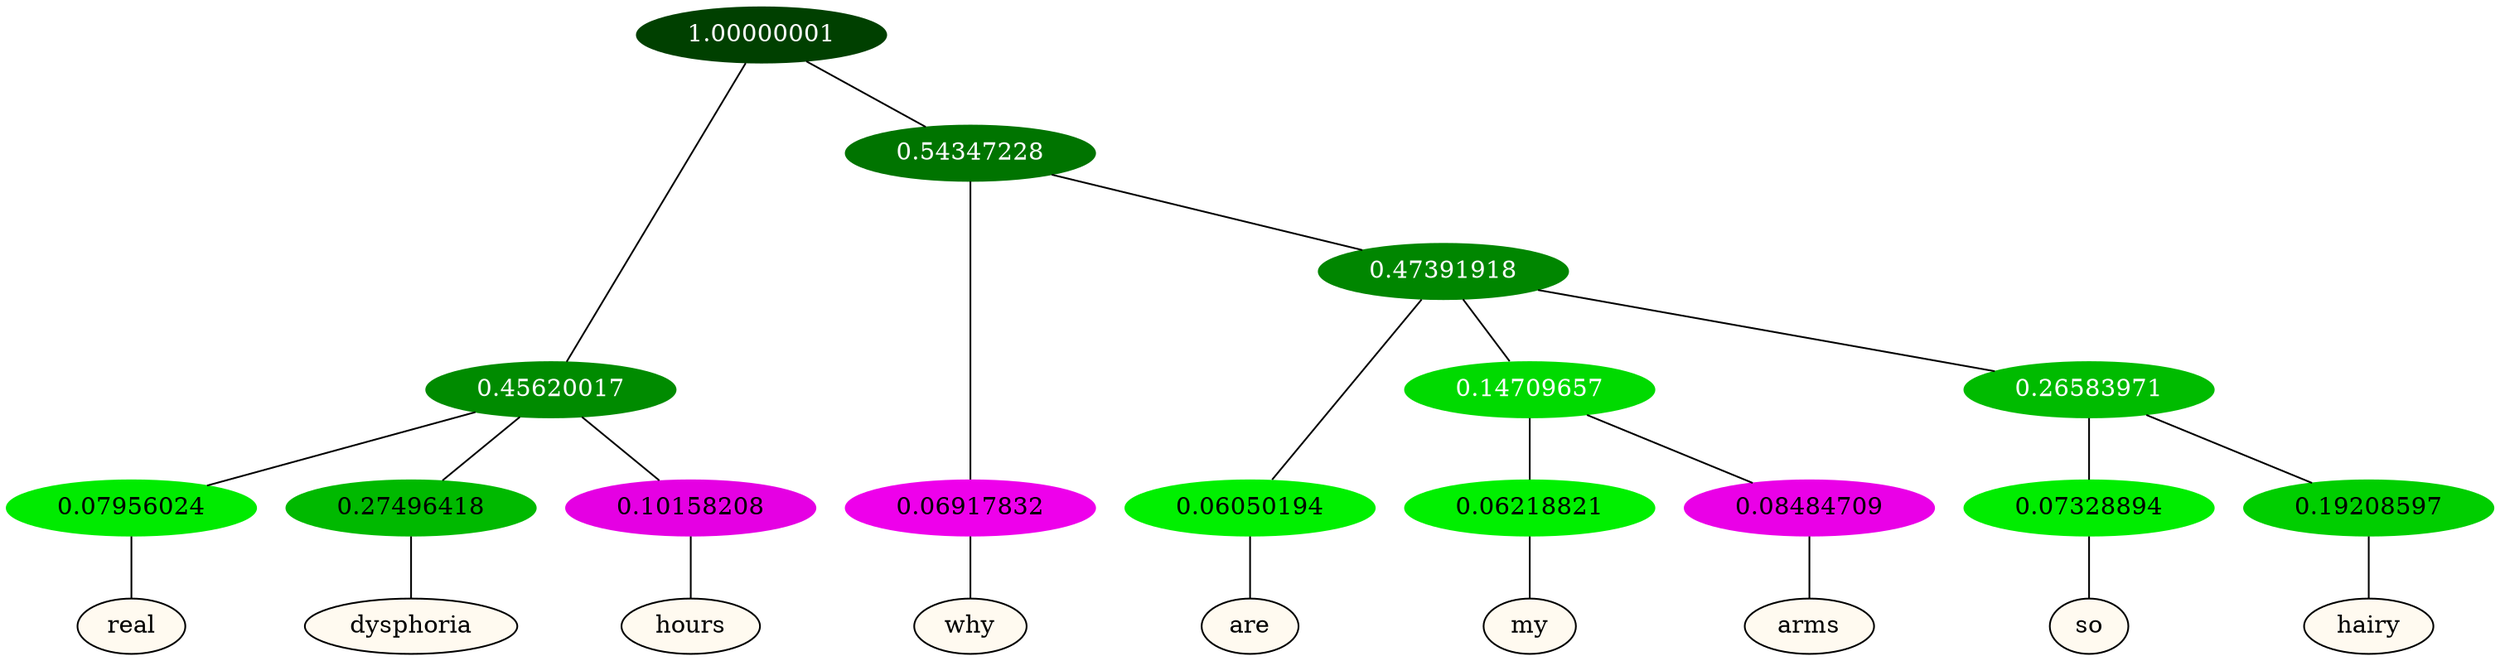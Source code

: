 graph {
	node [format=png height=0.15 nodesep=0.001 ordering=out overlap=prism overlap_scaling=0.01 ranksep=0.001 ratio=0.2 style=filled width=0.15]
	{
		rank=same
		a_w_3 [label=real color=black fillcolor=floralwhite style="filled,solid"]
		a_w_4 [label=dysphoria color=black fillcolor=floralwhite style="filled,solid"]
		a_w_5 [label=hours color=black fillcolor=floralwhite style="filled,solid"]
		a_w_6 [label=why color=black fillcolor=floralwhite style="filled,solid"]
		a_w_8 [label=are color=black fillcolor=floralwhite style="filled,solid"]
		a_w_11 [label=my color=black fillcolor=floralwhite style="filled,solid"]
		a_w_12 [label=arms color=black fillcolor=floralwhite style="filled,solid"]
		a_w_13 [label=so color=black fillcolor=floralwhite style="filled,solid"]
		a_w_14 [label=hairy color=black fillcolor=floralwhite style="filled,solid"]
	}
	a_n_3 -- a_w_3
	a_n_4 -- a_w_4
	a_n_5 -- a_w_5
	a_n_6 -- a_w_6
	a_n_8 -- a_w_8
	a_n_11 -- a_w_11
	a_n_12 -- a_w_12
	a_n_13 -- a_w_13
	a_n_14 -- a_w_14
	{
		rank=same
		a_n_3 [label=0.07956024 color="0.334 1.000 0.920" fontcolor=black]
		a_n_4 [label=0.27496418 color="0.334 1.000 0.725" fontcolor=black]
		a_n_5 [label=0.10158208 color="0.835 1.000 0.898" fontcolor=black]
		a_n_6 [label=0.06917832 color="0.835 1.000 0.931" fontcolor=black]
		a_n_8 [label=0.06050194 color="0.334 1.000 0.939" fontcolor=black]
		a_n_11 [label=0.06218821 color="0.334 1.000 0.938" fontcolor=black]
		a_n_12 [label=0.08484709 color="0.835 1.000 0.915" fontcolor=black]
		a_n_13 [label=0.07328894 color="0.334 1.000 0.927" fontcolor=black]
		a_n_14 [label=0.19208597 color="0.334 1.000 0.808" fontcolor=black]
	}
	a_n_0 [label=1.00000001 color="0.334 1.000 0.250" fontcolor=grey99]
	a_n_1 [label=0.45620017 color="0.334 1.000 0.544" fontcolor=grey99]
	a_n_0 -- a_n_1
	a_n_2 [label=0.54347228 color="0.334 1.000 0.457" fontcolor=grey99]
	a_n_0 -- a_n_2
	a_n_1 -- a_n_3
	a_n_1 -- a_n_4
	a_n_1 -- a_n_5
	a_n_2 -- a_n_6
	a_n_7 [label=0.47391918 color="0.334 1.000 0.526" fontcolor=grey99]
	a_n_2 -- a_n_7
	a_n_7 -- a_n_8
	a_n_9 [label=0.14709657 color="0.334 1.000 0.853" fontcolor=grey99]
	a_n_7 -- a_n_9
	a_n_10 [label=0.26583971 color="0.334 1.000 0.734" fontcolor=grey99]
	a_n_7 -- a_n_10
	a_n_9 -- a_n_11
	a_n_9 -- a_n_12
	a_n_10 -- a_n_13
	a_n_10 -- a_n_14
}
